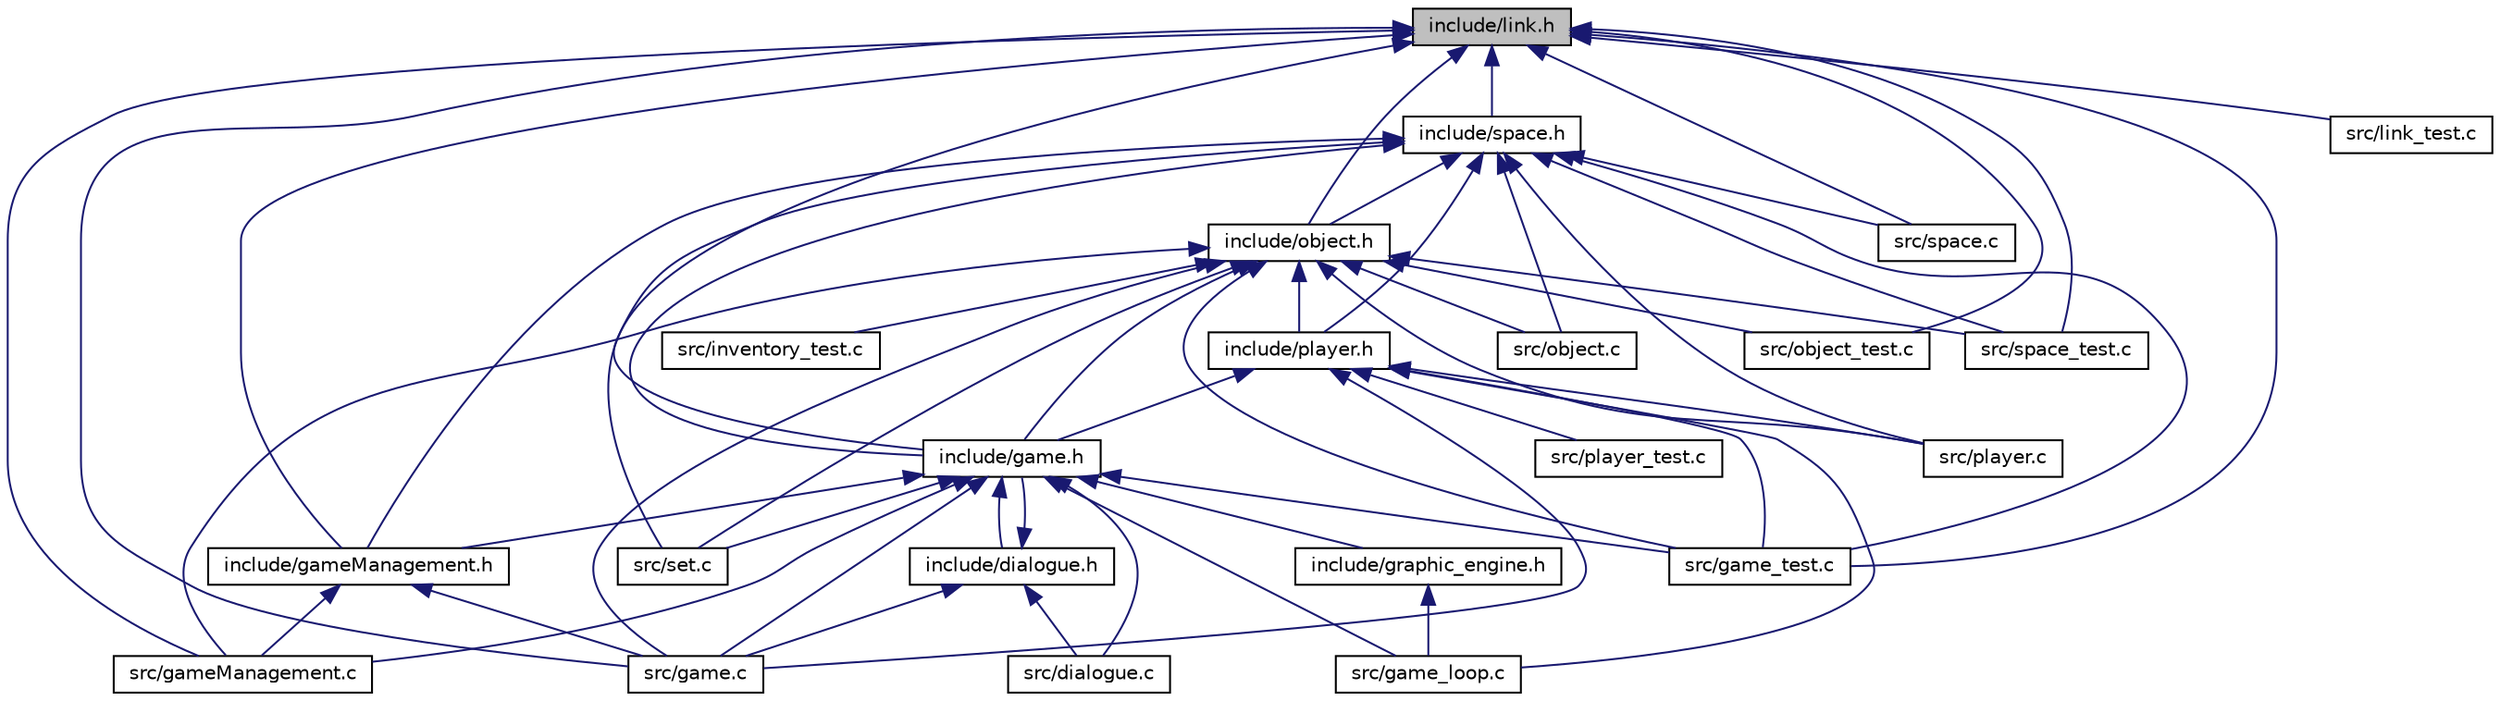 digraph "include/link.h"
{
 // LATEX_PDF_SIZE
  edge [fontname="Helvetica",fontsize="10",labelfontname="Helvetica",labelfontsize="10"];
  node [fontname="Helvetica",fontsize="10",shape=record];
  Node1 [label="include/link.h",height=0.2,width=0.4,color="black", fillcolor="grey75", style="filled", fontcolor="black",tooltip="It defines a Link."];
  Node1 -> Node2 [dir="back",color="midnightblue",fontsize="10",style="solid",fontname="Helvetica"];
  Node2 [label="src/game.c",height=0.2,width=0.4,color="black", fillcolor="white", style="filled",URL="$game_8c.html",tooltip="It implements the game interface and all the associated callbacks for each command."];
  Node1 -> Node3 [dir="back",color="midnightblue",fontsize="10",style="solid",fontname="Helvetica"];
  Node3 [label="src/game_test.c",height=0.2,width=0.4,color="black", fillcolor="white", style="filled",URL="$game__test_8c.html",tooltip="It tests game module."];
  Node1 -> Node4 [dir="back",color="midnightblue",fontsize="10",style="solid",fontname="Helvetica"];
  Node4 [label="src/gameManagement.c",height=0.2,width=0.4,color="black", fillcolor="white", style="filled",URL="$gameManagement_8c.html",tooltip="It implements the gameManagement module."];
  Node1 -> Node5 [dir="back",color="midnightblue",fontsize="10",style="solid",fontname="Helvetica"];
  Node5 [label="src/link_test.c",height=0.2,width=0.4,color="black", fillcolor="white", style="filled",URL="$link__test_8c.html",tooltip="It tests link module."];
  Node1 -> Node6 [dir="back",color="midnightblue",fontsize="10",style="solid",fontname="Helvetica"];
  Node6 [label="src/object_test.c",height=0.2,width=0.4,color="black", fillcolor="white", style="filled",URL="$object__test_8c.html",tooltip="It tests player module."];
  Node1 -> Node7 [dir="back",color="midnightblue",fontsize="10",style="solid",fontname="Helvetica"];
  Node7 [label="src/space.c",height=0.2,width=0.4,color="black", fillcolor="white", style="filled",URL="$space_8c.html",tooltip="It defines a space."];
  Node1 -> Node8 [dir="back",color="midnightblue",fontsize="10",style="solid",fontname="Helvetica"];
  Node8 [label="src/space_test.c",height=0.2,width=0.4,color="black", fillcolor="white", style="filled",URL="$space__test_8c.html",tooltip="It tests space module."];
  Node1 -> Node9 [dir="back",color="midnightblue",fontsize="10",style="solid",fontname="Helvetica"];
  Node9 [label="include/space.h",height=0.2,width=0.4,color="black", fillcolor="white", style="filled",URL="$space_8h.html",tooltip="It defines a space."];
  Node9 -> Node3 [dir="back",color="midnightblue",fontsize="10",style="solid",fontname="Helvetica"];
  Node9 -> Node10 [dir="back",color="midnightblue",fontsize="10",style="solid",fontname="Helvetica"];
  Node10 [label="src/object.c",height=0.2,width=0.4,color="black", fillcolor="white", style="filled",URL="$object_8c.html",tooltip="Implementación de la estructura de objetos y sus funciones."];
  Node9 -> Node11 [dir="back",color="midnightblue",fontsize="10",style="solid",fontname="Helvetica"];
  Node11 [label="src/player.c",height=0.2,width=0.4,color="black", fillcolor="white", style="filled",URL="$player_8c.html",tooltip="Implementación de la estructura de objetos y sus funciones."];
  Node9 -> Node12 [dir="back",color="midnightblue",fontsize="10",style="solid",fontname="Helvetica"];
  Node12 [label="src/set.c",height=0.2,width=0.4,color="black", fillcolor="white", style="filled",URL="$set_8c.html",tooltip="Implementación de la estructura de conjuntos y todas sus funciones."];
  Node9 -> Node7 [dir="back",color="midnightblue",fontsize="10",style="solid",fontname="Helvetica"];
  Node9 -> Node8 [dir="back",color="midnightblue",fontsize="10",style="solid",fontname="Helvetica"];
  Node9 -> Node13 [dir="back",color="midnightblue",fontsize="10",style="solid",fontname="Helvetica"];
  Node13 [label="include/game.h",height=0.2,width=0.4,color="black", fillcolor="white", style="filled",URL="$game_8h.html",tooltip="It defines the game interface for each command."];
  Node13 -> Node14 [dir="back",color="midnightblue",fontsize="10",style="solid",fontname="Helvetica"];
  Node14 [label="src/dialogue.c",height=0.2,width=0.4,color="black", fillcolor="white", style="filled",URL="$dialogue_8c.html",tooltip="Modulo de dialogos."];
  Node13 -> Node2 [dir="back",color="midnightblue",fontsize="10",style="solid",fontname="Helvetica"];
  Node13 -> Node15 [dir="back",color="midnightblue",fontsize="10",style="solid",fontname="Helvetica"];
  Node15 [label="src/game_loop.c",height=0.2,width=0.4,color="black", fillcolor="white", style="filled",URL="$game__loop_8c.html",tooltip="It defines the game loop."];
  Node13 -> Node3 [dir="back",color="midnightblue",fontsize="10",style="solid",fontname="Helvetica"];
  Node13 -> Node4 [dir="back",color="midnightblue",fontsize="10",style="solid",fontname="Helvetica"];
  Node13 -> Node12 [dir="back",color="midnightblue",fontsize="10",style="solid",fontname="Helvetica"];
  Node13 -> Node16 [dir="back",color="midnightblue",fontsize="10",style="solid",fontname="Helvetica"];
  Node16 [label="include/dialogue.h",height=0.2,width=0.4,color="black", fillcolor="white", style="filled",URL="$dialogue_8h_source.html",tooltip=" "];
  Node16 -> Node14 [dir="back",color="midnightblue",fontsize="10",style="solid",fontname="Helvetica"];
  Node16 -> Node2 [dir="back",color="midnightblue",fontsize="10",style="solid",fontname="Helvetica"];
  Node16 -> Node13 [dir="back",color="midnightblue",fontsize="10",style="solid",fontname="Helvetica"];
  Node13 -> Node17 [dir="back",color="midnightblue",fontsize="10",style="solid",fontname="Helvetica"];
  Node17 [label="include/gameManagement.h",height=0.2,width=0.4,color="black", fillcolor="white", style="filled",URL="$gameManagement_8h_source.html",tooltip=" "];
  Node17 -> Node2 [dir="back",color="midnightblue",fontsize="10",style="solid",fontname="Helvetica"];
  Node17 -> Node4 [dir="back",color="midnightblue",fontsize="10",style="solid",fontname="Helvetica"];
  Node13 -> Node18 [dir="back",color="midnightblue",fontsize="10",style="solid",fontname="Helvetica"];
  Node18 [label="include/graphic_engine.h",height=0.2,width=0.4,color="black", fillcolor="white", style="filled",URL="$graphic__engine_8h.html",tooltip="It defines a textual graphic engine."];
  Node18 -> Node15 [dir="back",color="midnightblue",fontsize="10",style="solid",fontname="Helvetica"];
  Node9 -> Node19 [dir="back",color="midnightblue",fontsize="10",style="solid",fontname="Helvetica"];
  Node19 [label="include/player.h",height=0.2,width=0.4,color="black", fillcolor="white", style="filled",URL="$player_8h.html",tooltip="Implementación de la estructura de objetos y sus funciones."];
  Node19 -> Node2 [dir="back",color="midnightblue",fontsize="10",style="solid",fontname="Helvetica"];
  Node19 -> Node15 [dir="back",color="midnightblue",fontsize="10",style="solid",fontname="Helvetica"];
  Node19 -> Node3 [dir="back",color="midnightblue",fontsize="10",style="solid",fontname="Helvetica"];
  Node19 -> Node11 [dir="back",color="midnightblue",fontsize="10",style="solid",fontname="Helvetica"];
  Node19 -> Node20 [dir="back",color="midnightblue",fontsize="10",style="solid",fontname="Helvetica"];
  Node20 [label="src/player_test.c",height=0.2,width=0.4,color="black", fillcolor="white", style="filled",URL="$player__test_8c.html",tooltip="It tests player module."];
  Node19 -> Node13 [dir="back",color="midnightblue",fontsize="10",style="solid",fontname="Helvetica"];
  Node9 -> Node21 [dir="back",color="midnightblue",fontsize="10",style="solid",fontname="Helvetica"];
  Node21 [label="include/object.h",height=0.2,width=0.4,color="black", fillcolor="white", style="filled",URL="$object_8h.html",tooltip="Administrar objetos."];
  Node21 -> Node2 [dir="back",color="midnightblue",fontsize="10",style="solid",fontname="Helvetica"];
  Node21 -> Node3 [dir="back",color="midnightblue",fontsize="10",style="solid",fontname="Helvetica"];
  Node21 -> Node4 [dir="back",color="midnightblue",fontsize="10",style="solid",fontname="Helvetica"];
  Node21 -> Node22 [dir="back",color="midnightblue",fontsize="10",style="solid",fontname="Helvetica"];
  Node22 [label="src/inventory_test.c",height=0.2,width=0.4,color="black", fillcolor="white", style="filled",URL="$inventory__test_8c.html",tooltip="Test que compprueba la funcionalidad de inventory."];
  Node21 -> Node10 [dir="back",color="midnightblue",fontsize="10",style="solid",fontname="Helvetica"];
  Node21 -> Node6 [dir="back",color="midnightblue",fontsize="10",style="solid",fontname="Helvetica"];
  Node21 -> Node11 [dir="back",color="midnightblue",fontsize="10",style="solid",fontname="Helvetica"];
  Node21 -> Node12 [dir="back",color="midnightblue",fontsize="10",style="solid",fontname="Helvetica"];
  Node21 -> Node8 [dir="back",color="midnightblue",fontsize="10",style="solid",fontname="Helvetica"];
  Node21 -> Node19 [dir="back",color="midnightblue",fontsize="10",style="solid",fontname="Helvetica"];
  Node21 -> Node13 [dir="back",color="midnightblue",fontsize="10",style="solid",fontname="Helvetica"];
  Node9 -> Node17 [dir="back",color="midnightblue",fontsize="10",style="solid",fontname="Helvetica"];
  Node1 -> Node21 [dir="back",color="midnightblue",fontsize="10",style="solid",fontname="Helvetica"];
  Node1 -> Node13 [dir="back",color="midnightblue",fontsize="10",style="solid",fontname="Helvetica"];
  Node1 -> Node17 [dir="back",color="midnightblue",fontsize="10",style="solid",fontname="Helvetica"];
}
